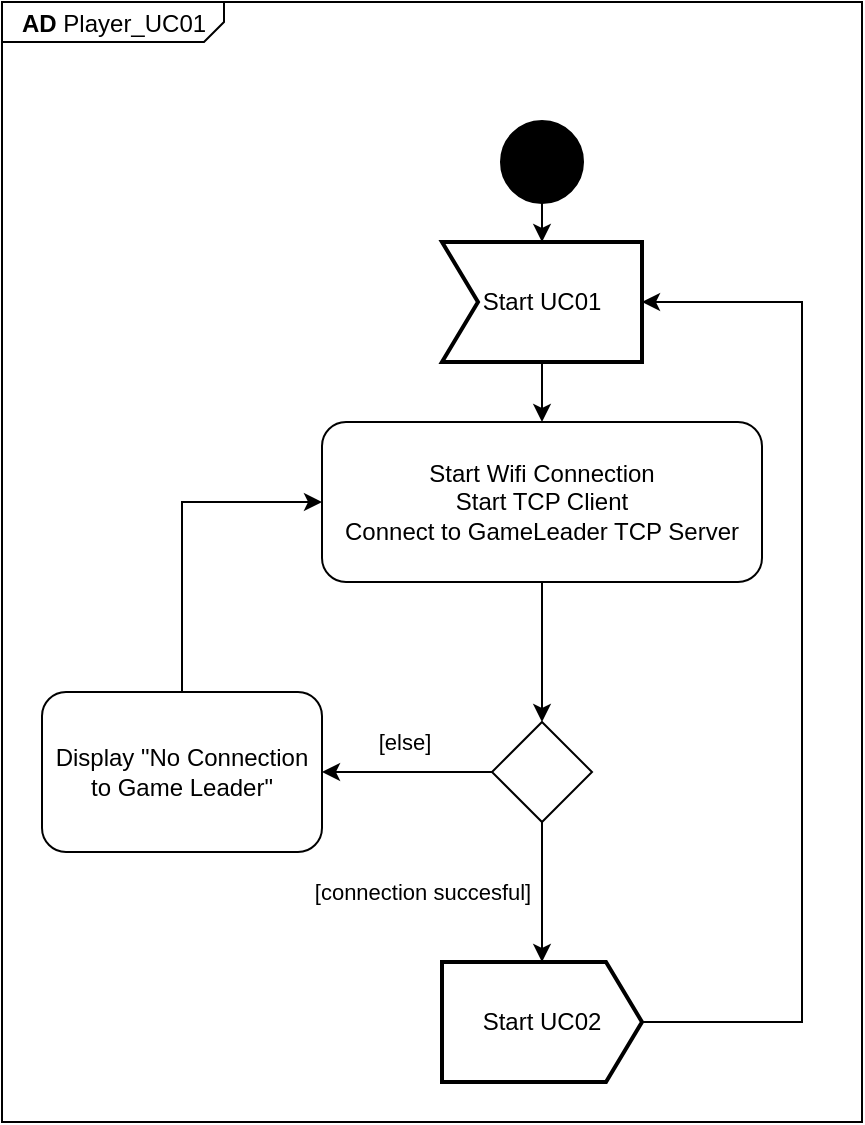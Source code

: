 <mxfile version="21.6.8" type="device">
  <diagram name="Page-1" id="OmlffKOQpLlPQY9QohWP">
    <mxGraphModel dx="546" dy="847" grid="1" gridSize="10" guides="1" tooltips="1" connect="1" arrows="1" fold="1" page="1" pageScale="1" pageWidth="2336" pageHeight="1654" math="0" shadow="0">
      <root>
        <mxCell id="0" />
        <mxCell id="1" parent="0" />
        <mxCell id="O7lJgbH5r5F2X_CErBDh-1" value="&lt;p style=&quot;margin:0px;margin-top:4px;margin-left:10px;text-align:left;&quot;&gt;&lt;b&gt;AD &lt;/b&gt;Player_UC01&lt;/p&gt;" style="html=1;shape=mxgraph.sysml.package;html=1;overflow=fill;whiteSpace=wrap;labelX=111;" parent="1" vertex="1">
          <mxGeometry x="70" y="220" width="430" height="560" as="geometry" />
        </mxCell>
        <mxCell id="O7lJgbH5r5F2X_CErBDh-6" style="edgeStyle=orthogonalEdgeStyle;rounded=0;orthogonalLoop=1;jettySize=auto;html=1;" parent="1" source="O7lJgbH5r5F2X_CErBDh-2" target="O7lJgbH5r5F2X_CErBDh-5" edge="1">
          <mxGeometry relative="1" as="geometry" />
        </mxCell>
        <mxCell id="O7lJgbH5r5F2X_CErBDh-2" value="Start Wifi Connection&lt;br&gt;Start TCP Client&lt;br&gt;Connect to GameLeader TCP Server" style="shape=rect;html=1;rounded=1;whiteSpace=wrap;align=center;" parent="1" vertex="1">
          <mxGeometry x="230" y="430" width="220" height="80" as="geometry" />
        </mxCell>
        <mxCell id="cjKedkzl2f7HCVAz5h5U-3" style="edgeStyle=orthogonalEdgeStyle;rounded=0;orthogonalLoop=1;jettySize=auto;html=1;" edge="1" parent="1" source="O7lJgbH5r5F2X_CErBDh-3" target="cjKedkzl2f7HCVAz5h5U-2">
          <mxGeometry relative="1" as="geometry" />
        </mxCell>
        <mxCell id="O7lJgbH5r5F2X_CErBDh-3" value="" style="shape=ellipse;html=1;fillColor=strokeColor;strokeWidth=2;verticalLabelPosition=bottom;verticalAlignment=top;perimeter=ellipsePerimeter;" parent="1" vertex="1">
          <mxGeometry x="320" y="280" width="40" height="40" as="geometry" />
        </mxCell>
        <mxCell id="O7lJgbH5r5F2X_CErBDh-9" value="[else]" style="edgeStyle=orthogonalEdgeStyle;rounded=0;orthogonalLoop=1;jettySize=auto;html=1;" parent="1" source="O7lJgbH5r5F2X_CErBDh-5" target="O7lJgbH5r5F2X_CErBDh-7" edge="1">
          <mxGeometry x="0.035" y="-15" relative="1" as="geometry">
            <mxPoint as="offset" />
          </mxGeometry>
        </mxCell>
        <mxCell id="O7lJgbH5r5F2X_CErBDh-11" value="[connection succesful]" style="edgeStyle=orthogonalEdgeStyle;rounded=0;orthogonalLoop=1;jettySize=auto;html=1;" parent="1" source="O7lJgbH5r5F2X_CErBDh-5" target="cjKedkzl2f7HCVAz5h5U-1" edge="1">
          <mxGeometry y="-60" relative="1" as="geometry">
            <mxPoint as="offset" />
            <mxPoint x="340" y="730" as="targetPoint" />
          </mxGeometry>
        </mxCell>
        <mxCell id="O7lJgbH5r5F2X_CErBDh-5" value="" style="rhombus;whiteSpace=wrap;html=1;" parent="1" vertex="1">
          <mxGeometry x="315" y="580" width="50" height="50" as="geometry" />
        </mxCell>
        <mxCell id="O7lJgbH5r5F2X_CErBDh-8" style="edgeStyle=orthogonalEdgeStyle;rounded=0;orthogonalLoop=1;jettySize=auto;html=1;" parent="1" source="O7lJgbH5r5F2X_CErBDh-7" target="O7lJgbH5r5F2X_CErBDh-2" edge="1">
          <mxGeometry relative="1" as="geometry">
            <mxPoint x="180" y="470" as="targetPoint" />
            <Array as="points">
              <mxPoint x="160" y="470" />
            </Array>
          </mxGeometry>
        </mxCell>
        <mxCell id="O7lJgbH5r5F2X_CErBDh-7" value="Display &quot;No Connection to Game Leader&quot;" style="shape=rect;html=1;rounded=1;whiteSpace=wrap;align=center;" parent="1" vertex="1">
          <mxGeometry x="90" y="565" width="140" height="80" as="geometry" />
        </mxCell>
        <mxCell id="cjKedkzl2f7HCVAz5h5U-5" style="edgeStyle=orthogonalEdgeStyle;rounded=0;orthogonalLoop=1;jettySize=auto;html=1;" edge="1" parent="1" source="cjKedkzl2f7HCVAz5h5U-1" target="cjKedkzl2f7HCVAz5h5U-2">
          <mxGeometry relative="1" as="geometry">
            <Array as="points">
              <mxPoint x="470" y="730" />
              <mxPoint x="470" y="370" />
            </Array>
          </mxGeometry>
        </mxCell>
        <mxCell id="cjKedkzl2f7HCVAz5h5U-1" value="Start UC02" style="html=1;shape=mxgraph.sysml.sendSigAct;strokeWidth=2;whiteSpace=wrap;align=center;" vertex="1" parent="1">
          <mxGeometry x="290" y="700" width="100" height="60" as="geometry" />
        </mxCell>
        <mxCell id="cjKedkzl2f7HCVAz5h5U-4" style="edgeStyle=orthogonalEdgeStyle;rounded=0;orthogonalLoop=1;jettySize=auto;html=1;" edge="1" parent="1" source="cjKedkzl2f7HCVAz5h5U-2" target="O7lJgbH5r5F2X_CErBDh-2">
          <mxGeometry relative="1" as="geometry" />
        </mxCell>
        <mxCell id="cjKedkzl2f7HCVAz5h5U-2" value="Start UC01" style="html=1;shape=mxgraph.sysml.accEvent;strokeWidth=2;whiteSpace=wrap;align=center;" vertex="1" parent="1">
          <mxGeometry x="290" y="340" width="100" height="60" as="geometry" />
        </mxCell>
      </root>
    </mxGraphModel>
  </diagram>
</mxfile>
